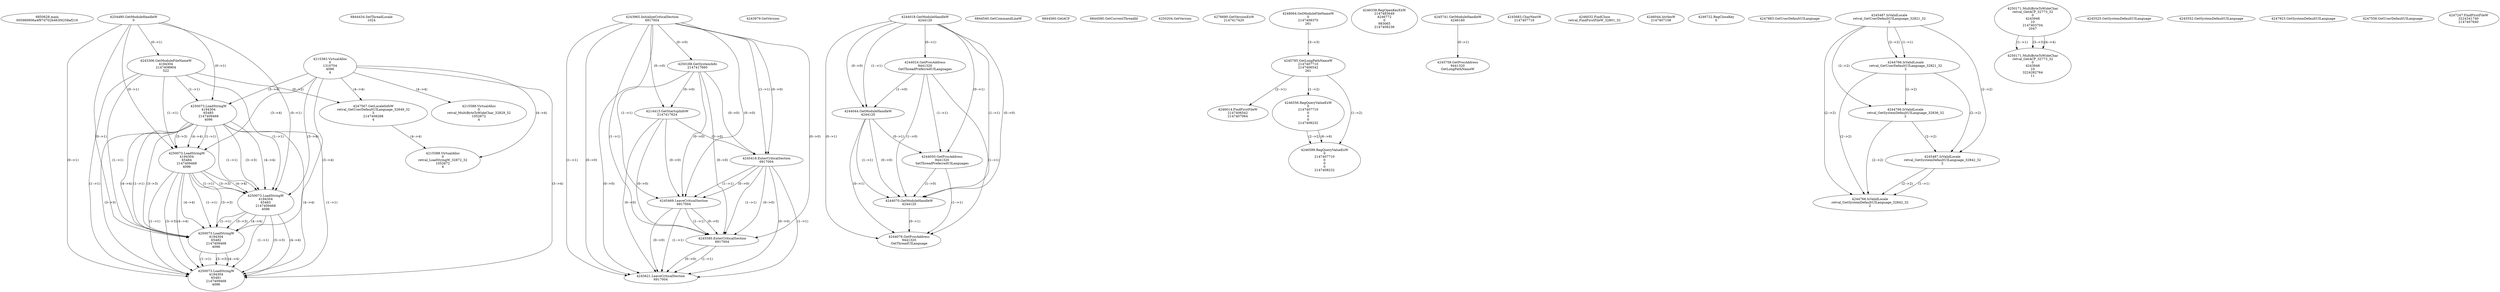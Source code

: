 // Global SCDG with merge call
digraph {
	0 [label="6850628.main
005989906a4f97d702b463f4258af216"]
	1 [label="4254480.GetModuleHandleW
0"]
	2 [label="6844434.SetThreadLocale
1024"]
	3 [label="4243965.InitializeCriticalSection
6917004"]
	4 [label="4243979.GetVersion
"]
	5 [label="4244018.GetModuleHandleW
4244120"]
	6 [label="4244024.GetProcAddress
9441320
GetThreadPreferredUILanguages"]
	5 -> 6 [label="(0-->1)"]
	7 [label="4244044.GetModuleHandleW
4244120"]
	5 -> 7 [label="(1-->1)"]
	5 -> 7 [label="(0-->0)"]
	6 -> 7 [label="(1-->0)"]
	8 [label="4244050.GetProcAddress
9441320
SetThreadPreferredUILanguages"]
	5 -> 8 [label="(0-->1)"]
	6 -> 8 [label="(1-->1)"]
	7 -> 8 [label="(0-->1)"]
	9 [label="4244070.GetModuleHandleW
4244120"]
	5 -> 9 [label="(1-->1)"]
	7 -> 9 [label="(1-->1)"]
	5 -> 9 [label="(0-->0)"]
	6 -> 9 [label="(1-->0)"]
	7 -> 9 [label="(0-->0)"]
	8 -> 9 [label="(1-->0)"]
	10 [label="4244076.GetProcAddress
9441320
GetThreadUILanguage"]
	5 -> 10 [label="(0-->1)"]
	6 -> 10 [label="(1-->1)"]
	7 -> 10 [label="(0-->1)"]
	8 -> 10 [label="(1-->1)"]
	9 -> 10 [label="(0-->1)"]
	11 [label="4250188.GetSystemInfo
2147417660"]
	3 -> 11 [label="(0-->0)"]
	12 [label="6844540.GetCommandLineW
"]
	13 [label="4214413.GetStartupInfoW
2147417624"]
	3 -> 13 [label="(0-->0)"]
	11 -> 13 [label="(0-->0)"]
	14 [label="6844560.GetACP
"]
	15 [label="6844580.GetCurrentThreadId
"]
	16 [label="4250204.GetVersion
"]
	17 [label="4276690.GetVersionExW
2147417420"]
	18 [label="4243306.GetModuleFileNameW
4194304
2147408904
522"]
	1 -> 18 [label="(0-->1)"]
	19 [label="4248064.GetModuleFileNameW
0
2147408370
261"]
	20 [label="4215383.VirtualAlloc
0
1310704
4096
4"]
	21 [label="4246338.RegOpenKeyExW
2147483649
4246772
0
983065
2147408236"]
	22 [label="4245741.GetModuleHandleW
4246160"]
	23 [label="4245758.GetProcAddress
9441320
GetLongPathNameW"]
	22 -> 23 [label="(0-->1)"]
	24 [label="4245785.GetLongPathNameW
2147407710
2147406542
261"]
	19 -> 24 [label="(3-->3)"]
	25 [label="4245683.CharNextW
2147407716"]
	26 [label="4246014.FindFirstFileW
2147406542
2147407064"]
	24 -> 26 [label="(2-->1)"]
	27 [label="4246032.FindClose
retval_FindFirstFileW_32801_32"]
	28 [label="4246044.lstrlenW
2147407108"]
	29 [label="4246556.RegQueryValueExW
0
2147407710
0
0
0
2147408232"]
	24 -> 29 [label="(1-->2)"]
	30 [label="4246599.RegQueryValueExW
0
2147407710
0
0
0
2147408232"]
	24 -> 30 [label="(1-->2)"]
	29 -> 30 [label="(2-->2)"]
	29 -> 30 [label="(6-->6)"]
	31 [label="4246722.RegCloseKey
0"]
	32 [label="4247883.GetUserDefaultUILanguage
"]
	33 [label="4245418.EnterCriticalSection
6917004"]
	3 -> 33 [label="(1-->1)"]
	3 -> 33 [label="(0-->0)"]
	11 -> 33 [label="(0-->0)"]
	13 -> 33 [label="(0-->0)"]
	34 [label="4245469.LeaveCriticalSection
6917004"]
	3 -> 34 [label="(1-->1)"]
	33 -> 34 [label="(1-->1)"]
	3 -> 34 [label="(0-->0)"]
	11 -> 34 [label="(0-->0)"]
	13 -> 34 [label="(0-->0)"]
	33 -> 34 [label="(0-->0)"]
	35 [label="4245487.IsValidLocale
retval_GetUserDefaultUILanguage_32821_32
2"]
	36 [label="4250171.MultiByteToWideChar
retval_GetACP_32773_32
0
4243948
10
2147403704
2047"]
	37 [label="4250171.MultiByteToWideChar
retval_GetACP_32773_32
0
4243948
10
3224282764
11"]
	36 -> 37 [label="(1-->1)"]
	36 -> 37 [label="(3-->3)"]
	36 -> 37 [label="(4-->4)"]
	38 [label="4244766.IsValidLocale
retval_GetUserDefaultUILanguage_32821_32
2"]
	35 -> 38 [label="(1-->1)"]
	35 -> 38 [label="(2-->2)"]
	39 [label="4245525.GetSystemDefaultUILanguage
"]
	40 [label="4245552.GetSystemDefaultUILanguage
"]
	41 [label="4244766.IsValidLocale
retval_GetSystemDefaultUILanguage_32836_32
2"]
	35 -> 41 [label="(2-->2)"]
	38 -> 41 [label="(2-->2)"]
	42 [label="4245580.EnterCriticalSection
6917004"]
	3 -> 42 [label="(1-->1)"]
	33 -> 42 [label="(1-->1)"]
	34 -> 42 [label="(1-->1)"]
	3 -> 42 [label="(0-->0)"]
	11 -> 42 [label="(0-->0)"]
	13 -> 42 [label="(0-->0)"]
	33 -> 42 [label="(0-->0)"]
	34 -> 42 [label="(0-->0)"]
	43 [label="4245621.LeaveCriticalSection
6917004"]
	3 -> 43 [label="(1-->1)"]
	33 -> 43 [label="(1-->1)"]
	34 -> 43 [label="(1-->1)"]
	42 -> 43 [label="(1-->1)"]
	3 -> 43 [label="(0-->0)"]
	11 -> 43 [label="(0-->0)"]
	13 -> 43 [label="(0-->0)"]
	33 -> 43 [label="(0-->0)"]
	34 -> 43 [label="(0-->0)"]
	42 -> 43 [label="(0-->0)"]
	44 [label="4247923.GetSystemDefaultUILanguage
"]
	45 [label="4245487.IsValidLocale
retval_GetSystemDefaultUILanguage_32842_32
2"]
	35 -> 45 [label="(2-->2)"]
	38 -> 45 [label="(2-->2)"]
	41 -> 45 [label="(2-->2)"]
	46 [label="4247558.GetUserDefaultUILanguage
"]
	47 [label="4247567.GetLocaleInfoW
retval_GetUserDefaultUILanguage_32849_32
3
2147408268
4"]
	18 -> 47 [label="(0-->2)"]
	20 -> 47 [label="(4-->4)"]
	48 [label="4247247.FindFirstFileW
3224341740
2147407640"]
	49 [label="4250073.LoadStringW
4194304
65485
2147409468
4096"]
	1 -> 49 [label="(0-->1)"]
	18 -> 49 [label="(1-->1)"]
	20 -> 49 [label="(3-->4)"]
	50 [label="4250073.LoadStringW
4194304
65484
2147409468
4096"]
	1 -> 50 [label="(0-->1)"]
	18 -> 50 [label="(1-->1)"]
	49 -> 50 [label="(1-->1)"]
	49 -> 50 [label="(3-->3)"]
	20 -> 50 [label="(3-->4)"]
	49 -> 50 [label="(4-->4)"]
	51 [label="4250073.LoadStringW
4194304
65483
2147409468
4096"]
	1 -> 51 [label="(0-->1)"]
	18 -> 51 [label="(1-->1)"]
	49 -> 51 [label="(1-->1)"]
	50 -> 51 [label="(1-->1)"]
	49 -> 51 [label="(3-->3)"]
	50 -> 51 [label="(3-->3)"]
	20 -> 51 [label="(3-->4)"]
	49 -> 51 [label="(4-->4)"]
	50 -> 51 [label="(4-->4)"]
	52 [label="4250073.LoadStringW
4194304
65482
2147409468
4096"]
	1 -> 52 [label="(0-->1)"]
	18 -> 52 [label="(1-->1)"]
	49 -> 52 [label="(1-->1)"]
	50 -> 52 [label="(1-->1)"]
	51 -> 52 [label="(1-->1)"]
	49 -> 52 [label="(3-->3)"]
	50 -> 52 [label="(3-->3)"]
	51 -> 52 [label="(3-->3)"]
	20 -> 52 [label="(3-->4)"]
	49 -> 52 [label="(4-->4)"]
	50 -> 52 [label="(4-->4)"]
	51 -> 52 [label="(4-->4)"]
	53 [label="4250073.LoadStringW
4194304
65481
2147409468
4096"]
	1 -> 53 [label="(0-->1)"]
	18 -> 53 [label="(1-->1)"]
	49 -> 53 [label="(1-->1)"]
	50 -> 53 [label="(1-->1)"]
	51 -> 53 [label="(1-->1)"]
	52 -> 53 [label="(1-->1)"]
	49 -> 53 [label="(3-->3)"]
	50 -> 53 [label="(3-->3)"]
	51 -> 53 [label="(3-->3)"]
	52 -> 53 [label="(3-->3)"]
	20 -> 53 [label="(3-->4)"]
	49 -> 53 [label="(4-->4)"]
	50 -> 53 [label="(4-->4)"]
	51 -> 53 [label="(4-->4)"]
	52 -> 53 [label="(4-->4)"]
	54 [label="4215588.VirtualAlloc
0
retval_LoadStringW_32872_32
1052672
4"]
	20 -> 54 [label="(4-->4)"]
	47 -> 54 [label="(4-->4)"]
	55 [label="4244766.IsValidLocale
retval_GetSystemDefaultUILanguage_32842_32
2"]
	45 -> 55 [label="(1-->1)"]
	35 -> 55 [label="(2-->2)"]
	38 -> 55 [label="(2-->2)"]
	41 -> 55 [label="(2-->2)"]
	45 -> 55 [label="(2-->2)"]
	56 [label="4215588.VirtualAlloc
0
retval_MultiByteToWideChar_32829_32
1052672
4"]
	20 -> 56 [label="(4-->4)"]
}
